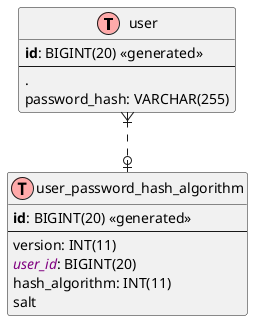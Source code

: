 [plantuml]
----
@startuml
skinparam linetype ortho

!define T(name,desc) class name as "desc" << (T,#FFAAAA) >>
!define pk(x) <b>x</b>
!define fk(x) <color:purple><i>x</i></color>
!define unique(x) <color:green>x</color>
!define nn(x) <u>x</u>

T(user, "user") {
  pk(id): BIGINT(20) <<generated>>
  --
  .
  password_hash: VARCHAR(255)
}

T(upha, "user_password_hash_algorithm") {
  pk(id): BIGINT(20) <<generated>>
  --
  version: INT(11)
  fk(user_id): BIGINT(20)
  hash_algorithm: INT(11)
  salt
}

user }|..o| upha
@enduml
----
